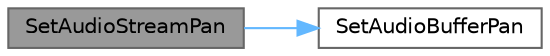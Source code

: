 digraph "SetAudioStreamPan"
{
 // LATEX_PDF_SIZE
  bgcolor="transparent";
  edge [fontname=Helvetica,fontsize=10,labelfontname=Helvetica,labelfontsize=10];
  node [fontname=Helvetica,fontsize=10,shape=box,height=0.2,width=0.4];
  rankdir="LR";
  Node1 [id="Node000001",label="SetAudioStreamPan",height=0.2,width=0.4,color="gray40", fillcolor="grey60", style="filled", fontcolor="black",tooltip=" "];
  Node1 -> Node2 [id="edge3_Node000001_Node000002",color="steelblue1",style="solid",tooltip=" "];
  Node2 [id="Node000002",label="SetAudioBufferPan",height=0.2,width=0.4,color="grey40", fillcolor="white", style="filled",URL="$_classes_2lib_2raudio_8c.html#a7b457f5d7e3a79eb5e4031ad34088dbb",tooltip=" "];
}
